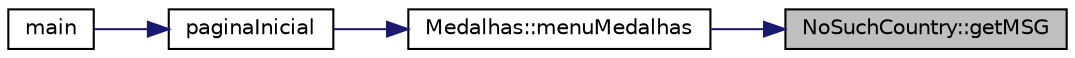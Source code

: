 digraph "NoSuchCountry::getMSG"
{
 // LATEX_PDF_SIZE
  edge [fontname="Helvetica",fontsize="10",labelfontname="Helvetica",labelfontsize="10"];
  node [fontname="Helvetica",fontsize="10",shape=record];
  rankdir="RL";
  Node1 [label="NoSuchCountry::getMSG",height=0.2,width=0.4,color="black", fillcolor="grey75", style="filled", fontcolor="black",tooltip="Esta função retorna a mensagem de erro de país inexistente."];
  Node1 -> Node2 [dir="back",color="midnightblue",fontsize="10",style="solid",fontname="Helvetica"];
  Node2 [label="Medalhas::menuMedalhas",height=0.2,width=0.4,color="black", fillcolor="white", style="filled",URL="$class_medalhas.html#a0e18eade264886c26064a60173a11a29",tooltip="Menu que lida com a intenção do usuário de atribuir medalhas, remover medalhas e ver o quadro de meda..."];
  Node2 -> Node3 [dir="back",color="midnightblue",fontsize="10",style="solid",fontname="Helvetica"];
  Node3 [label="paginaInicial",height=0.2,width=0.4,color="black", fillcolor="white", style="filled",URL="$menu_8h.html#a96dac07912e4edb4cb4e758e0130cf0d",tooltip="Esta função é o página inicial do programa. Todos os objetivos do projeto se fazem dentro desta funçã..."];
  Node3 -> Node4 [dir="back",color="midnightblue",fontsize="10",style="solid",fontname="Helvetica"];
  Node4 [label="main",height=0.2,width=0.4,color="black", fillcolor="white", style="filled",URL="$main_8cpp.html#ae66f6b31b5ad750f1fe042a706a4e3d4",tooltip=" "];
}
